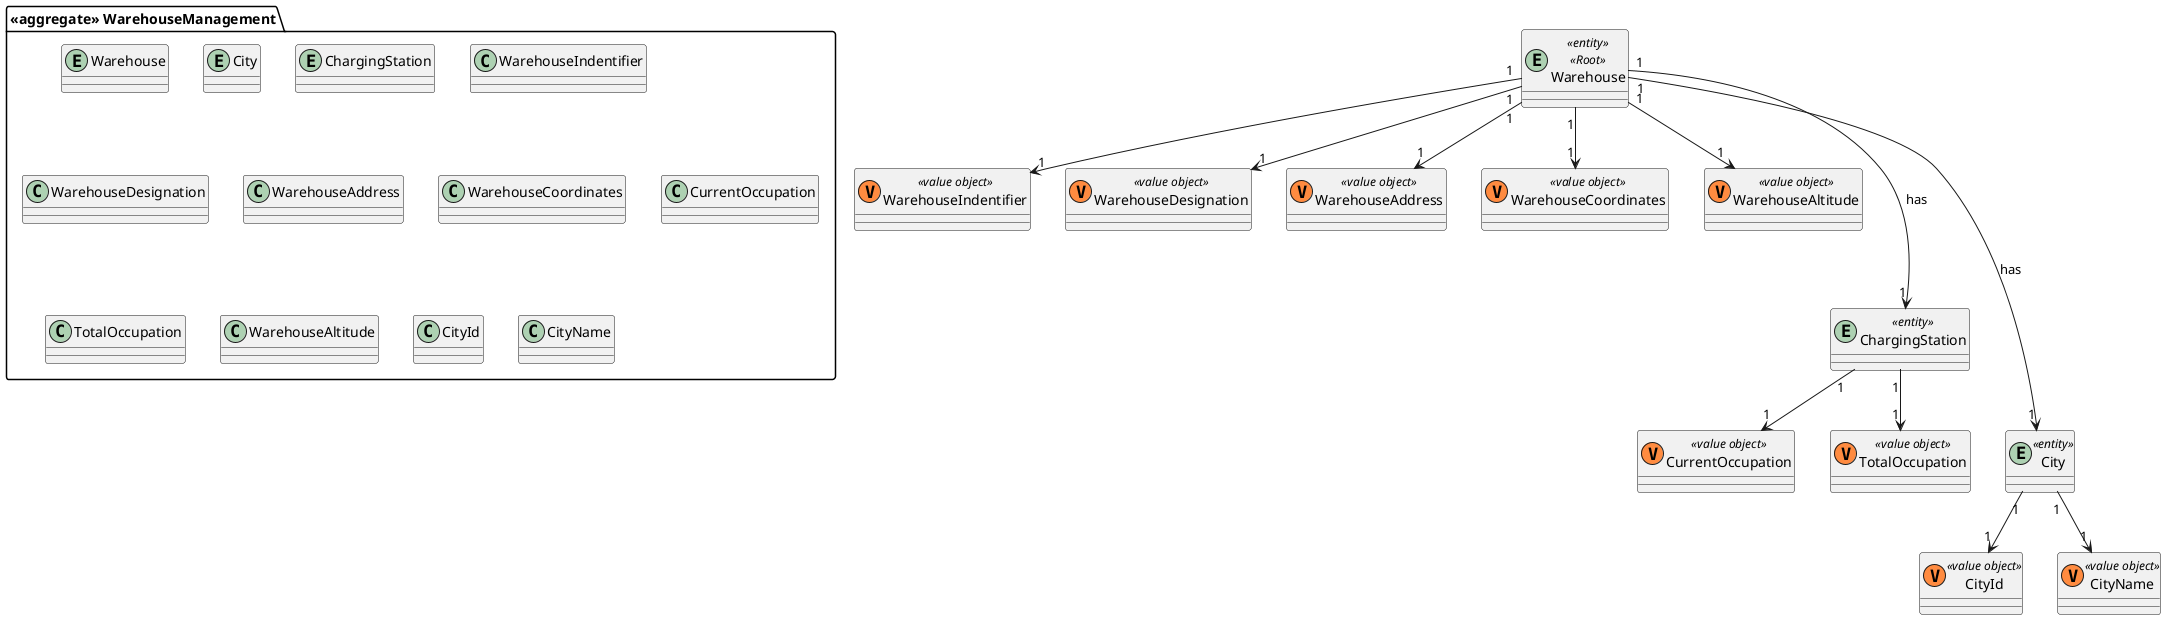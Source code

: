 @startuml DMWarehouseManagement



package "<<aggregate>> WarehouseManagement"{
  entity Warehouse
  entity City
  entity ChargingStation
  class WarehouseIndentifier
  class WarehouseDesignation
  class WarehouseAddress
  class WarehouseCoordinates
  class CurrentOccupation
  class TotalOccupation
  class WarehouseAltitude
  class CityId
  class CityName

}


entity Warehouse <<entity>> <<Root>>
class WarehouseIndentifier <<(V,#FF8B40) value object>>
class WarehouseDesignation <<(V,#FF8B40) value object>>
class WarehouseAddress <<(V,#FF8B40) value object>>
class WarehouseCoordinates <<(V,#FF8B40) value object>>
class WarehouseAltitude <<(V,#FF8B40) value object>>


entity ChargingStation <<entity>>
class CurrentOccupation <<(V,#FF8B40) value object>>
class TotalOccupation <<(V,#FF8B40) value object>>

entity City <<entity>>
class CityId <<(V,#FF8B40) value object>>
class CityName <<(V,#FF8B40) value object>>

Warehouse "1" ---> "1" ChargingStation: has
Warehouse "1" ----> "1" City : has

Warehouse "1" --> "1" WarehouseIndentifier
Warehouse "1" --> "1" WarehouseDesignation
Warehouse "1" --> "1" WarehouseAddress
Warehouse "1" --> "1" WarehouseCoordinates
Warehouse "1" --> "1" WarehouseAltitude


ChargingStation "1" --> "1" CurrentOccupation
ChargingStation "1" --> "1" TotalOccupation

City "1" --> "1" CityId
City "1" --> "1" CityName

@enduml